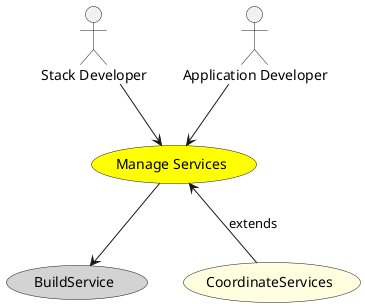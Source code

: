 @startuml


usecase "Manage Services" as ManageServices #yellow

Actor "Stack Developer" as StackDeveloper

StackDeveloper --> ManageServices

Actor "Application Developer" as ApplicationDeveloper

ApplicationDeveloper --> ManageServices



usecase "BuildService" as BuildService #lightgrey

ManageServices --> BuildService



usecase "CoordinateServices" as CoordinateServices #lightyellow

ManageServices <-- CoordinateServices : extends







@enduml
